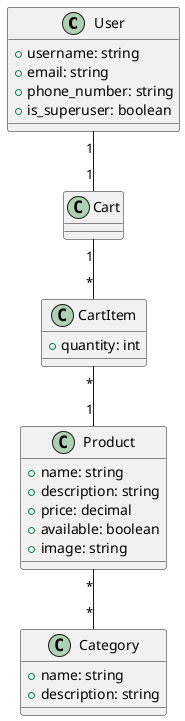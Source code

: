 @startuml
class User {
  +username: string
  +email: string
  +phone_number: string
  +is_superuser: boolean
}

class Product {
  +name: string
  +description: string
  +price: decimal
  +available: boolean
  +image: string
}

class Category {
  +name: string
  +description: string
}

class Cart {
}

class CartItem {
  +quantity: int
}

User "1" -- "1" Cart
Cart "1" -- "*" CartItem
CartItem "*" -- "1" Product
Product "*" -- "*" Category
@enduml
